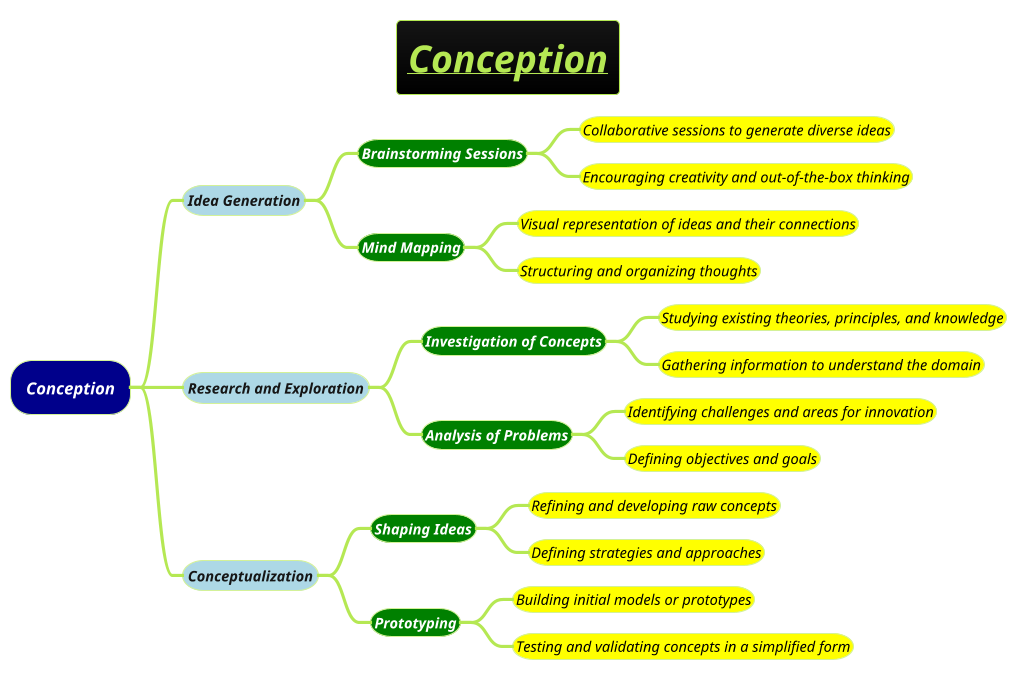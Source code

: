 @startmindmap
title =<i><b><u>Conception
!theme hacker






*[#darkblue] <i><color:#white>Conception
**[#lightblue] <i><color #blac><size:14>Idea Generation
***[#green] <b><i><color #white><size:14>Brainstorming Sessions
****[#yellow] <i><color #black><size:14>Collaborative sessions to generate diverse ideas
****[#yellow] <i><color #black><size:14>Encouraging creativity and out-of-the-box thinking
***[#green] <b><i><color #white><size:14>Mind Mapping
****[#yellow] <i><color #black><size:14>Visual representation of ideas and their connections
****[#yellow] <i><color #black><size:14>Structuring and organizing thoughts
**[#lightblue] <i><color #blac><size:14>Research and Exploration
***[#green] <b><i><color #white><size:14>Investigation of Concepts
****[#yellow] <i><color #black><size:14>Studying existing theories, principles, and knowledge
****[#yellow] <i><color #black><size:14>Gathering information to understand the domain
***[#green] <b><i><color #white><size:14>Analysis of Problems
****[#yellow] <i><color #black><size:14>Identifying challenges and areas for innovation
****[#yellow] <i><color #black><size:14>Defining objectives and goals
**[#lightblue] <i><color #blac><size:14>Conceptualization
***[#green] <b><i><color #white><size:14>Shaping Ideas
****[#yellow] <i><color #black><size:14>Refining and developing raw concepts
****[#yellow] <i><color #black><size:14>Defining strategies and approaches
***[#green] <b><i><color #white><size:14>Prototyping
****[#yellow] <i><color #black><size:14>Building initial models or prototypes
****[#yellow] <i><color #black><size:14>Testing and validating concepts in a simplified form
@endmindmap

